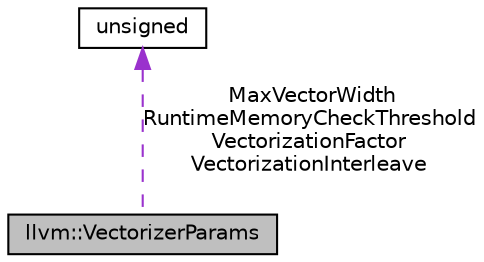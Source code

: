 digraph "llvm::VectorizerParams"
{
 // LATEX_PDF_SIZE
  bgcolor="transparent";
  edge [fontname="Helvetica",fontsize="10",labelfontname="Helvetica",labelfontsize="10"];
  node [fontname="Helvetica",fontsize="10",shape="box"];
  Node1 [label="llvm::VectorizerParams",height=0.2,width=0.4,color="black", fillcolor="grey75", style="filled", fontcolor="black",tooltip="Collection of parameters shared beetween the Loop Vectorizer and the Loop Access Analysis."];
  Node2 -> Node1 [dir="back",color="darkorchid3",fontsize="10",style="dashed",label=" MaxVectorWidth\nRuntimeMemoryCheckThreshold\nVectorizationFactor\nVectorizationInterleave" ,fontname="Helvetica"];
  Node2 [label="unsigned",height=0.2,width=0.4,color="black",URL="$classunsigned.html",tooltip=" "];
}
